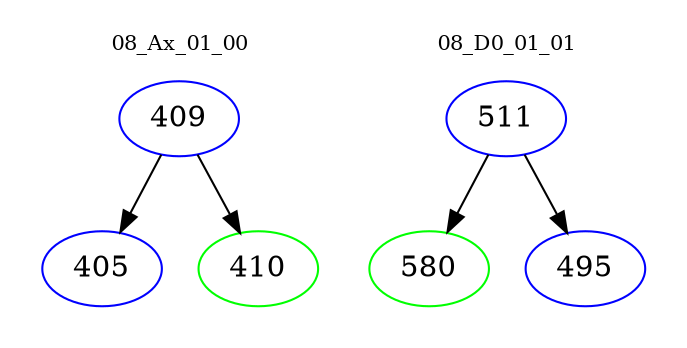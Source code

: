 digraph{
subgraph cluster_0 {
color = white
label = "08_Ax_01_00";
fontsize=10;
T0_409 [label="409", color="blue"]
T0_409 -> T0_405 [color="black"]
T0_405 [label="405", color="blue"]
T0_409 -> T0_410 [color="black"]
T0_410 [label="410", color="green"]
}
subgraph cluster_1 {
color = white
label = "08_D0_01_01";
fontsize=10;
T1_511 [label="511", color="blue"]
T1_511 -> T1_580 [color="black"]
T1_580 [label="580", color="green"]
T1_511 -> T1_495 [color="black"]
T1_495 [label="495", color="blue"]
}
}
